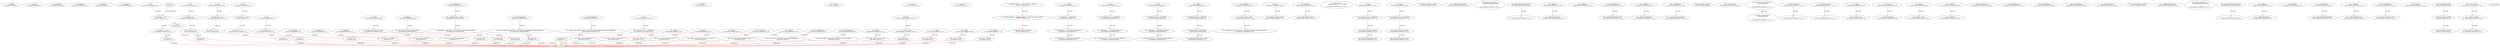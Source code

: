 digraph  {
13 [label="2_ transfer\n13-function_definition-3-3", type_label=function_definition];
28 [label="3_ approve\n28-function_definition-4-4", type_label=function_definition];
43 [label="4_ transferFrom\n43-function_definition-5-5", type_label=function_definition];
62 [label="5_ totalSupply\n62-function_definition-6-6", type_label=function_definition];
70 [label="6_ balanceOf\n70-function_definition-7-7", type_label=function_definition];
82 [label="7_ allowance\n82-function_definition-8-8", type_label=function_definition];
129 [label="12_ mul\n129-function_definition-13-20", type_label=function_definition];
146 [label="13_ if_a == 0\n146-if-14-16", type_label=if];
151 [label="14_ return 0;\n151-return-15-15", type_label=return];
153 [label="16_ uint256 c = a * b;\n153-new_variable-17-17", type_label=new_variable];
154 [label="16_ uint256 c\n154-new_variable-17-17", type_label=new_variable];
161 [label="17_ require(c / a == b);\n161-expression_statement-18-18", type_label=expression_statement];
170 [label="18_ return c;\n170-return-19-19", type_label=return];
172 [label="20_ div\n172-function_definition-21-25", type_label=function_definition];
189 [label="21_ require(b > 0);\n189-expression_statement-22-22", type_label=expression_statement];
196 [label="22_ uint256 c = a / b;\n196-new_variable-23-23", type_label=new_variable];
197 [label="22_ uint256 c\n197-new_variable-23-23", type_label=new_variable];
204 [label="23_ return c;\n204-return-24-24", type_label=return];
206 [label="25_ sub\n206-function_definition-26-30", type_label=function_definition];
223 [label="26_ require(b <= a);\n223-expression_statement-27-27", type_label=expression_statement];
230 [label="27_ uint256 c = a - b;\n230-new_variable-28-28", type_label=new_variable];
231 [label="27_ uint256 c\n231-new_variable-28-28", type_label=new_variable];
238 [label="28_ return c;\n238-return-29-29", type_label=return];
240 [label="30_ add\n240-function_definition-31-35", type_label=function_definition];
257 [label="31_ uint256 c = a + b;\n257-new_variable-32-32", type_label=new_variable];
258 [label="31_ uint256 c\n258-new_variable-32-32", type_label=new_variable];
265 [label="32_ require(c >= a);\n265-expression_statement-33-33", type_label=expression_statement];
272 [label="33_ return c;\n272-return-34-34", type_label=return];
274 [label="35_ mod\n274-function_definition-36-39", type_label=function_definition];
291 [label="36_ require(b != 0);\n291-expression_statement-37-37", type_label=expression_statement];
298 [label="37_ return a % b;\n298-return-38-38", type_label=return];
313 [label="42_ mapping (address => uint256) private _balances;\n313-new_variable-43-43", type_label=new_variable];
320 [label="43_ mapping (address => mapping (address => uint256)) private _allowed;\n320-new_variable-44-44", type_label=new_variable];
329 [label="44_ uint256 private _totalSupply;\n329-new_variable-45-45", type_label=new_variable];
334 [label="45_ totalSupply\n334-function_definition-46-48", type_label=function_definition];
343 [label="46_ return _totalSupply;\n343-return-47-47", type_label=return];
345 [label="48_ balanceOf\n345-function_definition-49-51", type_label=function_definition];
358 [label="49_ return _balances[owner];\n358-return-50-50", type_label=return];
362 [label="51_ allowance\n362-function_definition-52-54", type_label=function_definition];
379 [label="52_ return _allowed[owner][spender];\n379-return-53-53", type_label=return];
385 [label="54_ transfer\n385-function_definition-55-58", type_label=function_definition];
401 [label="55_ _transfer(msg.sender, to, value);\n401-expression_statement-56-56", type_label=expression_statement];
412 [label="56_ return true;\n412-return-57-57", type_label=return];
415 [label="58_ approve\n415-function_definition-59-62", type_label=function_definition];
431 [label="59_ _approve(msg.sender, spender, value);\n431-expression_statement-60-60", type_label=expression_statement];
442 [label="60_ return true;\n442-return-61-61", type_label=return];
445 [label="62_ transferFrom\n445-function_definition-63-67", type_label=function_definition];
465 [label="63_ _transfer(from, to, value);\n465-expression_statement-64-64", type_label=expression_statement];
474 [label="64_ _approve(from, msg.sender, _allowed[from][msg.sender].sub(value));\n474-expression_statement-65-65", type_label=expression_statement];
496 [label="65_ return true;\n496-return-66-66", type_label=return];
499 [label="67_ increaseAllowance\n499-function_definition-68-71", type_label=function_definition];
515 [label="68_ _approve(msg.sender, spender, _allowed[msg.sender][spender].add(addedValue));\n515-expression_statement-69-69", type_label=expression_statement];
537 [label="69_ return true;\n537-return-70-70", type_label=return];
540 [label="71_ decreaseAllowance\n540-function_definition-72-75", type_label=function_definition];
556 [label="72_ _approve(msg.sender, spender, _allowed[msg.sender][spender].sub(subtractedValue));\n556-expression_statement-73-73", type_label=expression_statement];
578 [label="73_ return true;\n578-return-74-74", type_label=return];
581 [label="75_ _transfer\n581-function_definition-76-81", type_label=function_definition];
597 [label="76_ require(to != address(0));\n597-expression_statement-77-77", type_label=expression_statement];
606 [label="77_ _balances[from] = _balances[from].sub(value);\n606-expression_statement-78-78", type_label=expression_statement];
619 [label="78_ _balances[to] = _balances[to].add(value);\n619-expression_statement-79-79", type_label=expression_statement];
640 [label="81_ _mint\n640-function_definition-82-87", type_label=function_definition];
652 [label="82_ require(account != address(0));\n652-expression_statement-83-83", type_label=expression_statement];
661 [label="83_ _totalSupply = _totalSupply.add(value);\n661-expression_statement-84-84", type_label=expression_statement];
670 [label="84_ _balances[account] = _balances[account].add(value);\n670-expression_statement-85-85", type_label=expression_statement];
693 [label="87_ _burn\n693-function_definition-88-93", type_label=function_definition];
705 [label="88_ require(account != address(0));\n705-expression_statement-89-89", type_label=expression_statement];
714 [label="89_ _totalSupply = _totalSupply.sub(value);\n714-expression_statement-90-90", type_label=expression_statement];
723 [label="90_ _balances[account] = _balances[account].sub(value);\n723-expression_statement-91-91", type_label=expression_statement];
746 [label="93_ _approve\n746-function_definition-94-99", type_label=function_definition];
762 [label="94_ require(spender != address(0));\n762-expression_statement-95-95", type_label=expression_statement];
771 [label="95_ require(owner != address(0));\n771-expression_statement-96-96", type_label=expression_statement];
780 [label="96_ _allowed[owner][spender] = value;\n780-expression_statement-97-97", type_label=expression_statement];
796 [label="99_ _burnFrom\n796-function_definition-100-103", type_label=function_definition];
808 [label="100_ _burn(account, value);\n808-expression_statement-101-101", type_label=expression_statement];
815 [label="101_ _approve(account, msg.sender, _allowed[account][msg.sender].sub(value));\n815-expression_statement-102-102", type_label=expression_statement];
843 [label="105_ burn\n843-function_definition-106-108", type_label=function_definition];
851 [label="106_ _burn(msg.sender, value);\n851-expression_statement-107-107", type_label=expression_statement];
860 [label="108_ burnFrom\n860-function_definition-109-111", type_label=function_definition];
872 [label="109_ _burnFrom(from, value);\n872-expression_statement-110-110", type_label=expression_statement];
882 [label="113_ struct Role {\n        mapping (address => bool) bearer;\n    }\n882-expression_statement-114-116", type_label=expression_statement];
890 [label="116_ add\n890-function_definition-117-121", type_label=function_definition];
903 [label="117_ require(account != address(0));\n903-expression_statement-118-118", type_label=expression_statement];
912 [label="118_ require(!has(role, account));\n912-expression_statement-119-119", type_label=expression_statement];
923 [label="119_ role.bearer[account] = true;\n923-expression_statement-120-120", type_label=expression_statement];
932 [label="121_ remove\n932-function_definition-122-126", type_label=function_definition];
945 [label="122_ require(account != address(0));\n945-expression_statement-123-123", type_label=expression_statement];
954 [label="123_ require(has(role, account));\n954-expression_statement-124-124", type_label=expression_statement];
964 [label="124_ role.bearer[account] = false;\n964-expression_statement-125-125", type_label=expression_statement];
973 [label="126_ has\n973-function_definition-127-130", type_label=function_definition];
991 [label="127_ require(account != address(0));\n991-expression_statement-128-128", type_label=expression_statement];
1000 [label="128_ return role.bearer[account];\n1000-return-129-129", type_label=return];
1028 [label="135_ Roles.Role private _pausers;\n1028-new_variable-136-136", type_label=new_variable];
1037 [label="137_ _addPauser(msg.sender);\n1037-expression_statement-138-138", type_label=expression_statement];
1044 [label="139_ modifier onlyPauser() {\n        require(isPauser(msg.sender));\n        _;\n    }\n1044-expression_statement-140-143", type_label=expression_statement];
1047 [label="140_ require(isPauser(msg.sender));\n1047-expression_statement-141-141", type_label=expression_statement];
1057 [label="141_ _;\n1057-expression_statement-142-142", type_label=expression_statement];
1059 [label="143_ isPauser\n1059-function_definition-144-146", type_label=function_definition];
1072 [label="144_ return _pausers.has(account);\n1072-return-145-145", type_label=return];
1079 [label="146_ addPauser\n1079-function_definition-147-149", type_label=function_definition];
1086 [label="146_ onlyPauser\n1086-expression_statement-147-147", type_label=expression_statement];
1089 [label="147_ _addPauser(account);\n1089-expression_statement-148-148", type_label=expression_statement];
1094 [label="149_ renouncePauser\n1094-function_definition-150-152", type_label=function_definition];
1098 [label="150_ _removePauser(msg.sender);\n1098-expression_statement-151-151", type_label=expression_statement];
1105 [label="152_ _addPauser\n1105-function_definition-153-156", type_label=function_definition];
1113 [label="153_ _pausers.add(account);\n1113-expression_statement-154-154", type_label=expression_statement];
1124 [label="156_ _removePauser\n1124-function_definition-157-160", type_label=function_definition];
1132 [label="157_ _pausers.remove(account);\n1132-expression_statement-158-158", type_label=expression_statement];
1161 [label="164_ bool private _paused;\n1161-new_variable-165-165", type_label=new_variable];
1168 [label="166_ _paused = false;\n1168-expression_statement-167-167", type_label=expression_statement];
1173 [label="168_ paused\n1173-function_definition-169-171", type_label=function_definition];
1182 [label="169_ return _paused;\n1182-return-170-170", type_label=return];
1184 [label="171_ modifier whenNotPaused() {\n        require(!_paused);\n        _;\n    }\n1184-expression_statement-172-175", type_label=expression_statement];
1187 [label="172_ require(!_paused);\n1187-expression_statement-173-173", type_label=expression_statement];
1193 [label="173_ _;\n1193-expression_statement-174-174", type_label=expression_statement];
1195 [label="175_ modifier whenPaused() {\n        require(_paused);\n        _;\n    }\n1195-expression_statement-176-179", type_label=expression_statement];
1198 [label="176_ require(_paused);\n1198-expression_statement-177-177", type_label=expression_statement];
1203 [label="177_ _;\n1203-expression_statement-178-178", type_label=expression_statement];
1205 [label="179_ pause\n1205-function_definition-180-183", type_label=function_definition];
1208 [label="179_ onlyPauser\n1208-expression_statement-180-180", type_label=expression_statement];
1210 [label="179_ whenNotPaused\n1210-expression_statement-180-180", type_label=expression_statement];
1213 [label="180_ _paused = true;\n1213-expression_statement-181-181", type_label=expression_statement];
1224 [label="183_ unpause\n1224-function_definition-184-187", type_label=function_definition];
1227 [label="183_ onlyPauser\n1227-expression_statement-184-184", type_label=expression_statement];
1229 [label="183_ whenPaused\n1229-expression_statement-184-184", type_label=expression_statement];
1232 [label="184_ _paused = false;\n1232-expression_statement-185-185", type_label=expression_statement];
1252 [label="189_ transfer\n1252-function_definition-190-192", type_label=function_definition];
1263 [label="189_ whenNotPaused\n1263-expression_statement-190-190", type_label=expression_statement];
1270 [label="190_ return super.transfer(to, value);\n1270-return-191-191", type_label=return];
1279 [label="192_ transferFrom\n1279-function_definition-193-195", type_label=function_definition];
1294 [label="192_ whenNotPaused\n1294-expression_statement-193-193", type_label=expression_statement];
1301 [label="193_ return super.transferFrom(from, to, value);\n1301-return-194-194", type_label=return];
1312 [label="195_ approve\n1312-function_definition-196-198", type_label=function_definition];
1323 [label="195_ whenNotPaused\n1323-expression_statement-196-196", type_label=expression_statement];
1330 [label="196_ return super.approve(spender, value);\n1330-return-197-197", type_label=return];
1339 [label="198_ increaseAllowance\n1339-function_definition-199-201", type_label=function_definition];
1350 [label="198_ whenNotPaused\n1350-expression_statement-199-199", type_label=expression_statement];
1358 [label="199_ return super.increaseAllowance(spender, addedValue);\n1358-return-200-200", type_label=return];
1367 [label="201_ decreaseAllowance\n1367-function_definition-202-204", type_label=function_definition];
1378 [label="201_ whenNotPaused\n1378-expression_statement-202-202", type_label=expression_statement];
1386 [label="202_ return super.decreaseAllowance(spender, subtractedValue);\n1386-return-203-203", type_label=return];
1417 [label="209_ Roles.Role private _minters;\n1417-new_variable-210-210", type_label=new_variable];
1426 [label="211_ _addMinter(msg.sender);\n1426-expression_statement-212-212", type_label=expression_statement];
1433 [label="213_ modifier onlyMinter() {\n        require(isMinter(msg.sender));\n        _;\n    }\n1433-expression_statement-214-217", type_label=expression_statement];
1436 [label="214_ require(isMinter(msg.sender));\n1436-expression_statement-215-215", type_label=expression_statement];
1446 [label="215_ _;\n1446-expression_statement-216-216", type_label=expression_statement];
1448 [label="217_ isMinter\n1448-function_definition-218-220", type_label=function_definition];
1461 [label="218_ return _minters.has(account);\n1461-return-219-219", type_label=return];
1468 [label="220_ addMinter\n1468-function_definition-221-223", type_label=function_definition];
1475 [label="220_ onlyMinter\n1475-expression_statement-221-221", type_label=expression_statement];
1478 [label="221_ _addMinter(account);\n1478-expression_statement-222-222", type_label=expression_statement];
1483 [label="223_ renounceMinter\n1483-function_definition-224-226", type_label=function_definition];
1487 [label="224_ _removeMinter(msg.sender);\n1487-expression_statement-225-225", type_label=expression_statement];
1494 [label="226_ _addMinter\n1494-function_definition-227-230", type_label=function_definition];
1502 [label="227_ _minters.add(account);\n1502-expression_statement-228-228", type_label=expression_statement];
1513 [label="230_ _removeMinter\n1513-function_definition-231-234", type_label=function_definition];
1521 [label="231_ _minters.remove(account);\n1521-expression_statement-232-232", type_label=expression_statement];
1541 [label="236_ mint\n1541-function_definition-237-240", type_label=function_definition];
1552 [label="236_ onlyMinter\n1552-expression_statement-237-237", type_label=expression_statement];
1559 [label="237_ _mint(to, value);\n1559-expression_statement-238-238", type_label=expression_statement];
1566 [label="238_ return true;\n1566-return-239-239", type_label=return];
1584 [label="242_ string private _name;\n1584-new_variable-243-243", type_label=new_variable];
1589 [label="243_ string private _symbol;\n1589-new_variable-244-244", type_label=new_variable];
1594 [label="244_ uint8 private _decimals;\n1594-new_variable-245-245", type_label=new_variable];
1613 [label="246_ _name = name;\n1613-expression_statement-247-247", type_label=expression_statement];
1617 [label="247_ _symbol = symbol;\n1617-expression_statement-248-248", type_label=expression_statement];
1621 [label="248_ _decimals = decimals;\n1621-expression_statement-249-249", type_label=expression_statement];
1625 [label="250_ name\n1625-function_definition-251-253", type_label=function_definition];
1634 [label="251_ return _name;\n1634-return-252-252", type_label=return];
1636 [label="253_ symbol\n1636-function_definition-254-256", type_label=function_definition];
1645 [label="254_ return _symbol;\n1645-return-255-255", type_label=return];
1647 [label="256_ decimals\n1647-function_definition-257-259", type_label=function_definition];
1656 [label="257_ return _decimals;\n1656-return-258-258", type_label=return];
1 [label="0_ start_node", type_label=start];
2 [label="0_ exit_node", type_label=exit];
129 -> 153  [color=red, controlflow_type=next_line, edge_type=CFG_edge, key=0, label=next_line];
146 -> 151  [color=red, controlflow_type=pos_next, edge_type=CFG_edge, key=0, label=pos_next];
146 -> 153  [color=red, controlflow_type=neg_next, edge_type=CFG_edge, key=0, label=neg_next];
151 -> 2  [color=red, controlflow_type=return_exit, edge_type=CFG_edge, key=0, label=return_exit];
153 -> 161  [color=red, controlflow_type=next_line, edge_type=CFG_edge, key=0, label=next_line];
161 -> 170  [color=red, controlflow_type=next_line, edge_type=CFG_edge, key=0, label=next_line];
170 -> 2  [color=red, controlflow_type=return_exit, edge_type=CFG_edge, key=0, label=return_exit];
172 -> 189  [color=red, controlflow_type=next_line, edge_type=CFG_edge, key=0, label=next_line];
189 -> 196  [color=red, controlflow_type=next_line, edge_type=CFG_edge, key=0, label=next_line];
196 -> 204  [color=red, controlflow_type=next_line, edge_type=CFG_edge, key=0, label=next_line];
204 -> 2  [color=red, controlflow_type=return_exit, edge_type=CFG_edge, key=0, label=return_exit];
206 -> 223  [color=red, controlflow_type=next_line, edge_type=CFG_edge, key=0, label=next_line];
223 -> 230  [color=red, controlflow_type=next_line, edge_type=CFG_edge, key=0, label=next_line];
230 -> 238  [color=red, controlflow_type=next_line, edge_type=CFG_edge, key=0, label=next_line];
238 -> 2  [color=red, controlflow_type=return_exit, edge_type=CFG_edge, key=0, label=return_exit];
240 -> 257  [color=red, controlflow_type=next_line, edge_type=CFG_edge, key=0, label=next_line];
257 -> 265  [color=red, controlflow_type=next_line, edge_type=CFG_edge, key=0, label=next_line];
265 -> 272  [color=red, controlflow_type=next_line, edge_type=CFG_edge, key=0, label=next_line];
272 -> 2  [color=red, controlflow_type=return_exit, edge_type=CFG_edge, key=0, label=return_exit];
274 -> 291  [color=red, controlflow_type=next_line, edge_type=CFG_edge, key=0, label=next_line];
291 -> 298  [color=red, controlflow_type=next_line, edge_type=CFG_edge, key=0, label=next_line];
298 -> 2  [color=red, controlflow_type=return_exit, edge_type=CFG_edge, key=0, label=return_exit];
313 -> 320  [color=red, controlflow_type=next_line, edge_type=CFG_edge, key=0, label=next_line];
320 -> 329  [color=red, controlflow_type=next_line, edge_type=CFG_edge, key=0, label=next_line];
334 -> 343  [color=red, controlflow_type=next_line, edge_type=CFG_edge, key=0, label=next_line];
343 -> 2  [color=red, controlflow_type=return_exit, edge_type=CFG_edge, key=0, label=return_exit];
345 -> 358  [color=red, controlflow_type=next_line, edge_type=CFG_edge, key=0, label=next_line];
358 -> 2  [color=red, controlflow_type=return_exit, edge_type=CFG_edge, key=0, label=return_exit];
362 -> 379  [color=red, controlflow_type=next_line, edge_type=CFG_edge, key=0, label=next_line];
379 -> 2  [color=red, controlflow_type=return_exit, edge_type=CFG_edge, key=0, label=return_exit];
385 -> 401  [color=red, controlflow_type=next_line, edge_type=CFG_edge, key=0, label=next_line];
401 -> 412  [color=red, controlflow_type=next_line, edge_type=CFG_edge, key=0, label=next_line];
412 -> 2  [color=red, controlflow_type=return_exit, edge_type=CFG_edge, key=0, label=return_exit];
415 -> 431  [color=red, controlflow_type=next_line, edge_type=CFG_edge, key=0, label=next_line];
431 -> 442  [color=red, controlflow_type=next_line, edge_type=CFG_edge, key=0, label=next_line];
442 -> 2  [color=red, controlflow_type=return_exit, edge_type=CFG_edge, key=0, label=return_exit];
445 -> 465  [color=red, controlflow_type=next_line, edge_type=CFG_edge, key=0, label=next_line];
465 -> 474  [color=red, controlflow_type=next_line, edge_type=CFG_edge, key=0, label=next_line];
474 -> 496  [color=red, controlflow_type=next_line, edge_type=CFG_edge, key=0, label=next_line];
496 -> 2  [color=red, controlflow_type=return_exit, edge_type=CFG_edge, key=0, label=return_exit];
499 -> 515  [color=red, controlflow_type=next_line, edge_type=CFG_edge, key=0, label=next_line];
515 -> 537  [color=red, controlflow_type=next_line, edge_type=CFG_edge, key=0, label=next_line];
537 -> 2  [color=red, controlflow_type=return_exit, edge_type=CFG_edge, key=0, label=return_exit];
540 -> 556  [color=red, controlflow_type=next_line, edge_type=CFG_edge, key=0, label=next_line];
556 -> 578  [color=red, controlflow_type=next_line, edge_type=CFG_edge, key=0, label=next_line];
578 -> 2  [color=red, controlflow_type=return_exit, edge_type=CFG_edge, key=0, label=return_exit];
581 -> 597  [color=red, controlflow_type=next_line, edge_type=CFG_edge, key=0, label=next_line];
597 -> 606  [color=red, controlflow_type=next_line, edge_type=CFG_edge, key=0, label=next_line];
606 -> 619  [color=red, controlflow_type=next_line, edge_type=CFG_edge, key=0, label=next_line];
640 -> 652  [color=red, controlflow_type=next_line, edge_type=CFG_edge, key=0, label=next_line];
652 -> 661  [color=red, controlflow_type=next_line, edge_type=CFG_edge, key=0, label=next_line];
661 -> 670  [color=red, controlflow_type=next_line, edge_type=CFG_edge, key=0, label=next_line];
693 -> 705  [color=red, controlflow_type=next_line, edge_type=CFG_edge, key=0, label=next_line];
705 -> 714  [color=red, controlflow_type=next_line, edge_type=CFG_edge, key=0, label=next_line];
714 -> 723  [color=red, controlflow_type=next_line, edge_type=CFG_edge, key=0, label=next_line];
746 -> 762  [color=red, controlflow_type=next_line, edge_type=CFG_edge, key=0, label=next_line];
762 -> 771  [color=red, controlflow_type=next_line, edge_type=CFG_edge, key=0, label=next_line];
771 -> 780  [color=red, controlflow_type=next_line, edge_type=CFG_edge, key=0, label=next_line];
796 -> 808  [color=red, controlflow_type=next_line, edge_type=CFG_edge, key=0, label=next_line];
808 -> 815  [color=red, controlflow_type=next_line, edge_type=CFG_edge, key=0, label=next_line];
843 -> 851  [color=red, controlflow_type=next_line, edge_type=CFG_edge, key=0, label=next_line];
860 -> 872  [color=red, controlflow_type=next_line, edge_type=CFG_edge, key=0, label=next_line];
890 -> 903  [color=red, controlflow_type=next_line, edge_type=CFG_edge, key=0, label=next_line];
903 -> 912  [color=red, controlflow_type=next_line, edge_type=CFG_edge, key=0, label=next_line];
912 -> 923  [color=red, controlflow_type=next_line, edge_type=CFG_edge, key=0, label=next_line];
932 -> 945  [color=red, controlflow_type=next_line, edge_type=CFG_edge, key=0, label=next_line];
945 -> 954  [color=red, controlflow_type=next_line, edge_type=CFG_edge, key=0, label=next_line];
954 -> 964  [color=red, controlflow_type=next_line, edge_type=CFG_edge, key=0, label=next_line];
973 -> 991  [color=red, controlflow_type=next_line, edge_type=CFG_edge, key=0, label=next_line];
991 -> 1000  [color=red, controlflow_type=next_line, edge_type=CFG_edge, key=0, label=next_line];
1000 -> 2  [color=red, controlflow_type=return_exit, edge_type=CFG_edge, key=0, label=return_exit];
1047 -> 1057  [color=red, controlflow_type=next_line, edge_type=CFG_edge, key=0, label=next_line];
1059 -> 1072  [color=red, controlflow_type=next_line, edge_type=CFG_edge, key=0, label=next_line];
1072 -> 2  [color=red, controlflow_type=return_exit, edge_type=CFG_edge, key=0, label=return_exit];
1079 -> 1089  [color=red, controlflow_type=next_line, edge_type=CFG_edge, key=0, label=next_line];
1094 -> 1098  [color=red, controlflow_type=next_line, edge_type=CFG_edge, key=0, label=next_line];
1105 -> 1113  [color=red, controlflow_type=next_line, edge_type=CFG_edge, key=0, label=next_line];
1124 -> 1132  [color=red, controlflow_type=next_line, edge_type=CFG_edge, key=0, label=next_line];
1173 -> 1182  [color=red, controlflow_type=next_line, edge_type=CFG_edge, key=0, label=next_line];
1182 -> 2  [color=red, controlflow_type=return_exit, edge_type=CFG_edge, key=0, label=return_exit];
1184 -> 1195  [color=red, controlflow_type=next_line, edge_type=CFG_edge, key=0, label=next_line];
1187 -> 1193  [color=red, controlflow_type=next_line, edge_type=CFG_edge, key=0, label=next_line];
1198 -> 1203  [color=red, controlflow_type=next_line, edge_type=CFG_edge, key=0, label=next_line];
1205 -> 1213  [color=red, controlflow_type=next_line, edge_type=CFG_edge, key=0, label=next_line];
1208 -> 1210  [color=red, controlflow_type=next_line, edge_type=CFG_edge, key=0, label=next_line];
1224 -> 1232  [color=red, controlflow_type=next_line, edge_type=CFG_edge, key=0, label=next_line];
1227 -> 1229  [color=red, controlflow_type=next_line, edge_type=CFG_edge, key=0, label=next_line];
1252 -> 1270  [color=red, controlflow_type=next_line, edge_type=CFG_edge, key=0, label=next_line];
1270 -> 2  [color=red, controlflow_type=return_exit, edge_type=CFG_edge, key=0, label=return_exit];
1279 -> 1301  [color=red, controlflow_type=next_line, edge_type=CFG_edge, key=0, label=next_line];
1301 -> 2  [color=red, controlflow_type=return_exit, edge_type=CFG_edge, key=0, label=return_exit];
1312 -> 1330  [color=red, controlflow_type=next_line, edge_type=CFG_edge, key=0, label=next_line];
1330 -> 2  [color=red, controlflow_type=return_exit, edge_type=CFG_edge, key=0, label=return_exit];
1339 -> 1358  [color=red, controlflow_type=next_line, edge_type=CFG_edge, key=0, label=next_line];
1358 -> 2  [color=red, controlflow_type=return_exit, edge_type=CFG_edge, key=0, label=return_exit];
1367 -> 1386  [color=red, controlflow_type=next_line, edge_type=CFG_edge, key=0, label=next_line];
1386 -> 2  [color=red, controlflow_type=return_exit, edge_type=CFG_edge, key=0, label=return_exit];
1436 -> 1446  [color=red, controlflow_type=next_line, edge_type=CFG_edge, key=0, label=next_line];
1448 -> 1461  [color=red, controlflow_type=next_line, edge_type=CFG_edge, key=0, label=next_line];
1461 -> 2  [color=red, controlflow_type=return_exit, edge_type=CFG_edge, key=0, label=return_exit];
1468 -> 1478  [color=red, controlflow_type=next_line, edge_type=CFG_edge, key=0, label=next_line];
1483 -> 1487  [color=red, controlflow_type=next_line, edge_type=CFG_edge, key=0, label=next_line];
1494 -> 1502  [color=red, controlflow_type=next_line, edge_type=CFG_edge, key=0, label=next_line];
1513 -> 1521  [color=red, controlflow_type=next_line, edge_type=CFG_edge, key=0, label=next_line];
1541 -> 1559  [color=red, controlflow_type=next_line, edge_type=CFG_edge, key=0, label=next_line];
1559 -> 1566  [color=red, controlflow_type=next_line, edge_type=CFG_edge, key=0, label=next_line];
1566 -> 2  [color=red, controlflow_type=return_exit, edge_type=CFG_edge, key=0, label=return_exit];
1584 -> 1589  [color=red, controlflow_type=next_line, edge_type=CFG_edge, key=0, label=next_line];
1589 -> 1594  [color=red, controlflow_type=next_line, edge_type=CFG_edge, key=0, label=next_line];
1613 -> 1617  [color=red, controlflow_type=next_line, edge_type=CFG_edge, key=0, label=next_line];
1617 -> 1621  [color=red, controlflow_type=next_line, edge_type=CFG_edge, key=0, label=next_line];
1625 -> 1634  [color=red, controlflow_type=next_line, edge_type=CFG_edge, key=0, label=next_line];
1634 -> 2  [color=red, controlflow_type=return_exit, edge_type=CFG_edge, key=0, label=return_exit];
1636 -> 1645  [color=red, controlflow_type=next_line, edge_type=CFG_edge, key=0, label=next_line];
1645 -> 2  [color=red, controlflow_type=return_exit, edge_type=CFG_edge, key=0, label=return_exit];
1647 -> 1656  [color=red, controlflow_type=next_line, edge_type=CFG_edge, key=0, label=next_line];
1656 -> 2  [color=red, controlflow_type=return_exit, edge_type=CFG_edge, key=0, label=return_exit];
}
